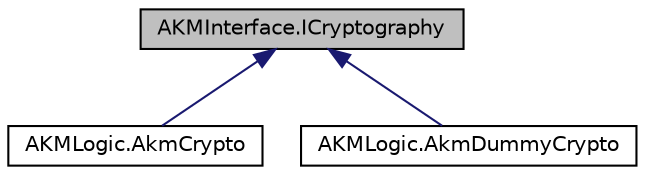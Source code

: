 digraph "AKMInterface.ICryptography"
{
 // LATEX_PDF_SIZE
  edge [fontname="Helvetica",fontsize="10",labelfontname="Helvetica",labelfontsize="10"];
  node [fontname="Helvetica",fontsize="10",shape=record];
  Node1 [label="AKMInterface.ICryptography",height=0.2,width=0.4,color="black", fillcolor="grey75", style="filled", fontcolor="black",tooltip=" "];
  Node1 -> Node2 [dir="back",color="midnightblue",fontsize="10",style="solid",fontname="Helvetica"];
  Node2 [label="AKMLogic.AkmCrypto",height=0.2,width=0.4,color="black", fillcolor="white", style="filled",URL="$class_a_k_m_logic_1_1_akm_crypto.html",tooltip="Default cryptographic service provider for encryption, decryption and hash value checks"];
  Node1 -> Node3 [dir="back",color="midnightblue",fontsize="10",style="solid",fontname="Helvetica"];
  Node3 [label="AKMLogic.AkmDummyCrypto",height=0.2,width=0.4,color="black", fillcolor="white", style="filled",URL="$class_a_k_m_logic_1_1_akm_dummy_crypto.html",tooltip=" "];
}
